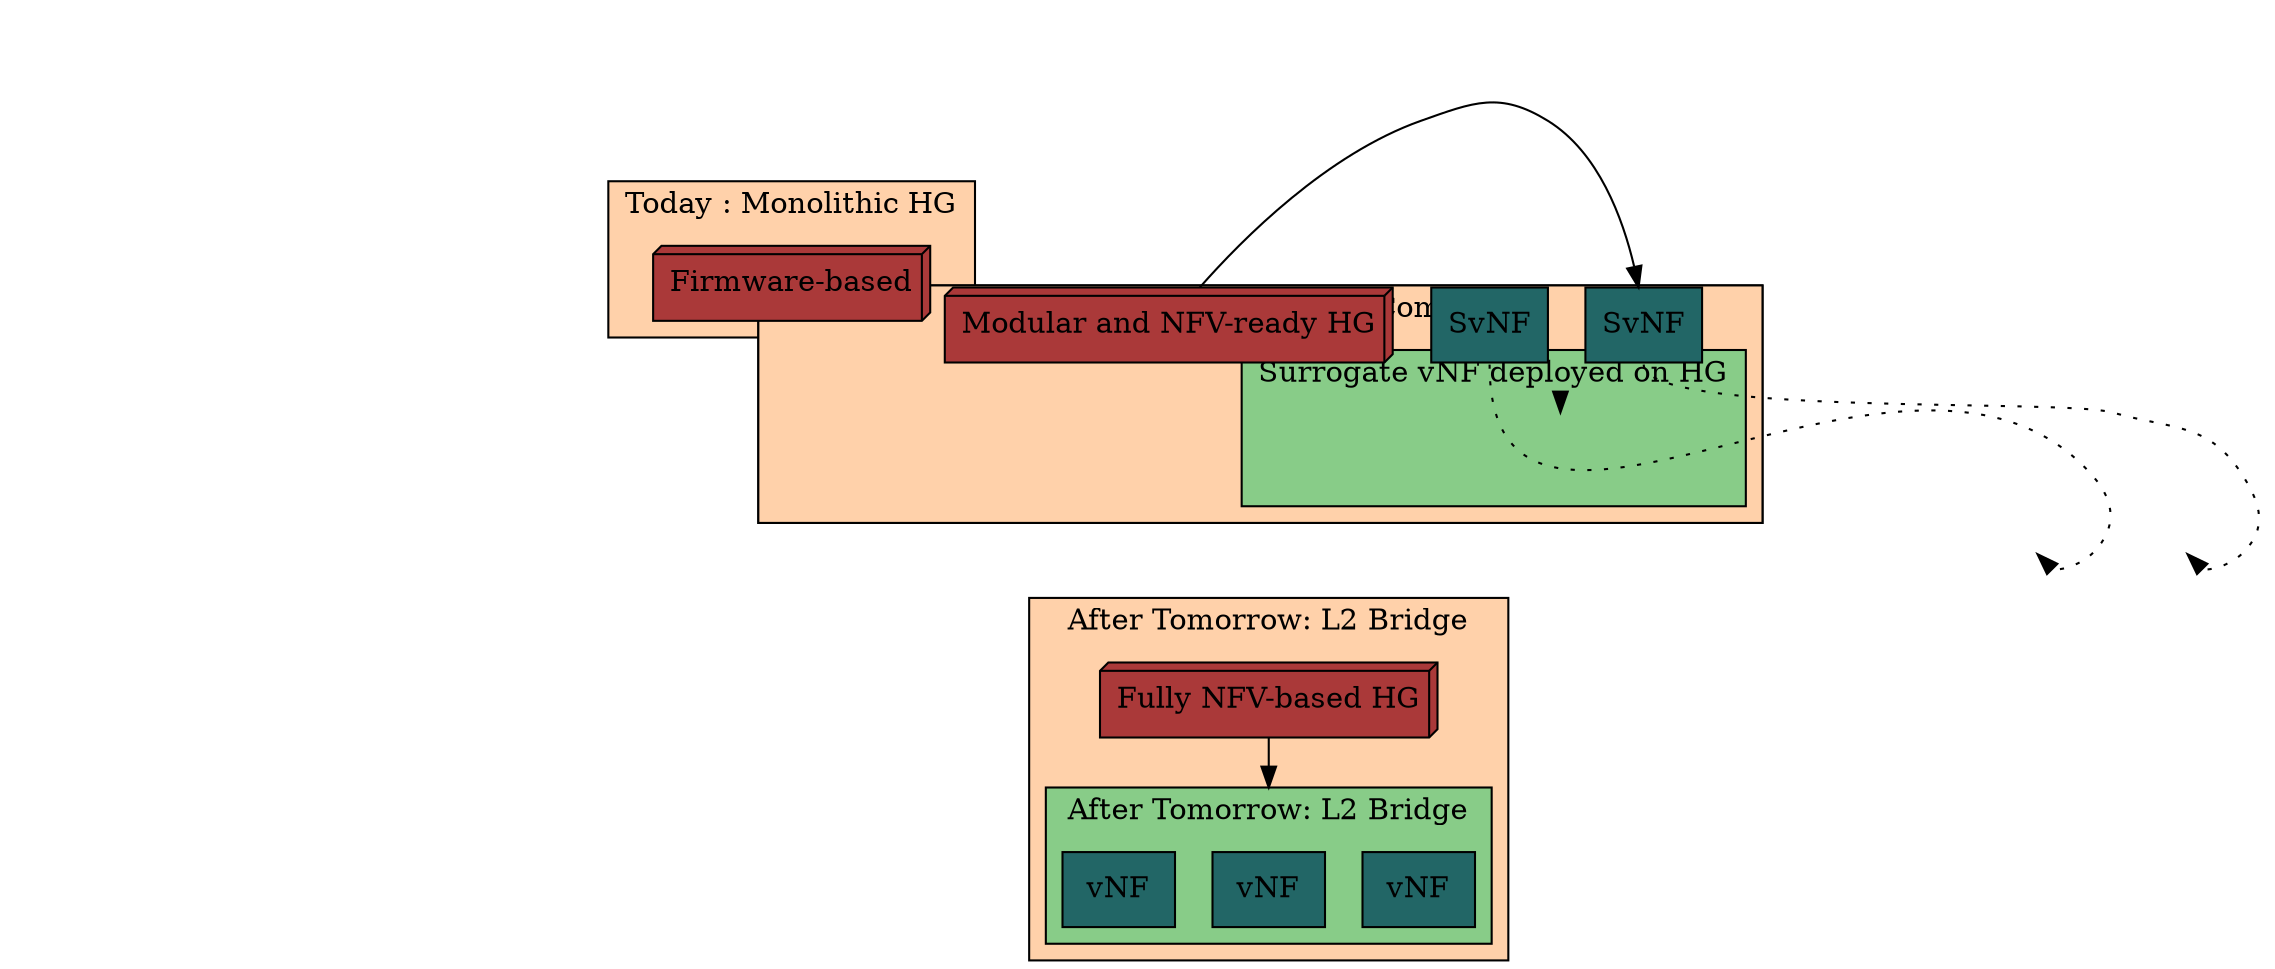 digraph graphname {
compound=true;
#margin=0;
#overlap=false;
#splines=true;
pack=true;
start="random";
sep=0.1;
bgcolor=transparent;	



 {
	 
  
	 
  subgraph cluster0{
	  fillcolor="#FFD1AA";
	  style="filled";
  mono [shape = "box3d", fillcolor="#AA3939", style="filled",label="Firmware-based"];
  label="Today : Monolithic HG";
  }
  
  subgraph cluster1{
	  fillcolor="#FFD1AA";
	  style="filled";
	  	  
	  
  mod [shape = "box3d", fillcolor="#AA3939", style="filled",label="Modular and NFV-ready HG"];
  label="Tomorrow: HGI and ETSI Compliant";
		  subgraph cluster1_1{
			  fillcolor="#88CC88";
	  style="filled";
			  rank=same;
		  svnf1 [shape = "box", fillcolor="#226666", style="filled",label="SvNF"];
		  svnf2 [shape = "box", fillcolor="#226666", style="filled",label="SvNF"];
		   label="Surrogate vNF deployed on HG";
		   
		   
		  }
		  
	      
  }
 
  subgraph cluster2{
	  fillcolor="#FFD1AA";
	  style="filled";
  full [shape = "box3d", fillcolor="#AA3939", style="filled",label="Fully NFV-based HG"];
  label="After Tomorrow: L2 Bridge";
  
  subgraph cluster2_2{
	  fillcolor="#88CC88";
	  style="filled";
	  rank=same;
	  vnf1 [shape = "box", fillcolor="#226666", style="filled",label="vNF"];
	  vnf2 [shape = "box", fillcolor="#226666", style="filled",label="vNF"];
      vnf3 [shape = "box", fillcolor="#226666", style="filled",label="vNF"];
    
      }
      
     mod -> svnf1[color="black",  lhead="cluster1_1", minlen=1.8];  
    full -> vnf2 [color="black",  lhead="cluster2_2", minlen=1.8];  
      
      svnf1:s -> vnf2:s [constraint=false,style="dotted"] ;
      
      svnf2:s -> vnf3:s [constraint=false,style="dotted"];
      


	}
	  
  }
  
  
}
